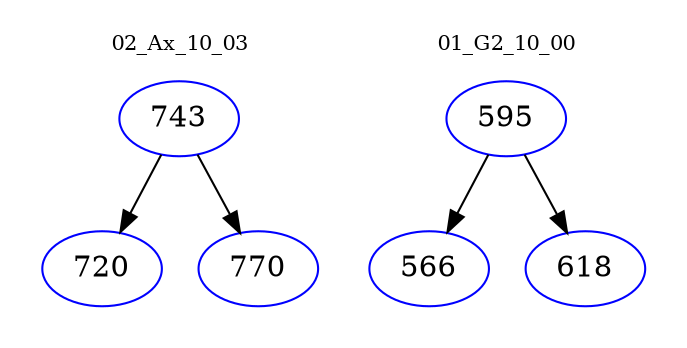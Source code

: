 digraph{
subgraph cluster_0 {
color = white
label = "02_Ax_10_03";
fontsize=10;
T0_743 [label="743", color="blue"]
T0_743 -> T0_720 [color="black"]
T0_720 [label="720", color="blue"]
T0_743 -> T0_770 [color="black"]
T0_770 [label="770", color="blue"]
}
subgraph cluster_1 {
color = white
label = "01_G2_10_00";
fontsize=10;
T1_595 [label="595", color="blue"]
T1_595 -> T1_566 [color="black"]
T1_566 [label="566", color="blue"]
T1_595 -> T1_618 [color="black"]
T1_618 [label="618", color="blue"]
}
}
